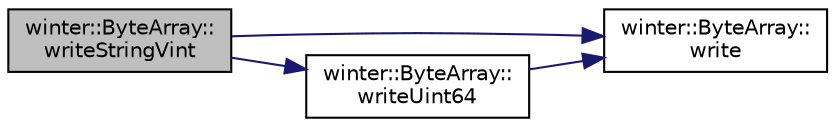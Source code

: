 digraph "winter::ByteArray::writeStringVint"
{
 // LATEX_PDF_SIZE
  edge [fontname="Helvetica",fontsize="10",labelfontname="Helvetica",labelfontsize="10"];
  node [fontname="Helvetica",fontsize="10",shape=record];
  rankdir="LR";
  Node1 [label="winter::ByteArray::\lwriteStringVint",height=0.2,width=0.4,color="black", fillcolor="grey75", style="filled", fontcolor="black",tooltip="写入std::string类型的数据,用无符号Varint64作为长度类型"];
  Node1 -> Node2 [color="midnightblue",fontsize="10",style="solid",fontname="Helvetica"];
  Node2 [label="winter::ByteArray::\lwrite",height=0.2,width=0.4,color="black", fillcolor="white", style="filled",URL="$classwinter_1_1ByteArray.html#a987e221506a9f6368785f940abea9540",tooltip="写入size长度的数据"];
  Node1 -> Node3 [color="midnightblue",fontsize="10",style="solid",fontname="Helvetica"];
  Node3 [label="winter::ByteArray::\lwriteUint64",height=0.2,width=0.4,color="black", fillcolor="white", style="filled",URL="$classwinter_1_1ByteArray.html#a70dc4f9adfaf1a3b55ecabb7f35e4b12",tooltip="写入无符号Varint64类型的数据"];
  Node3 -> Node2 [color="midnightblue",fontsize="10",style="solid",fontname="Helvetica"];
}
